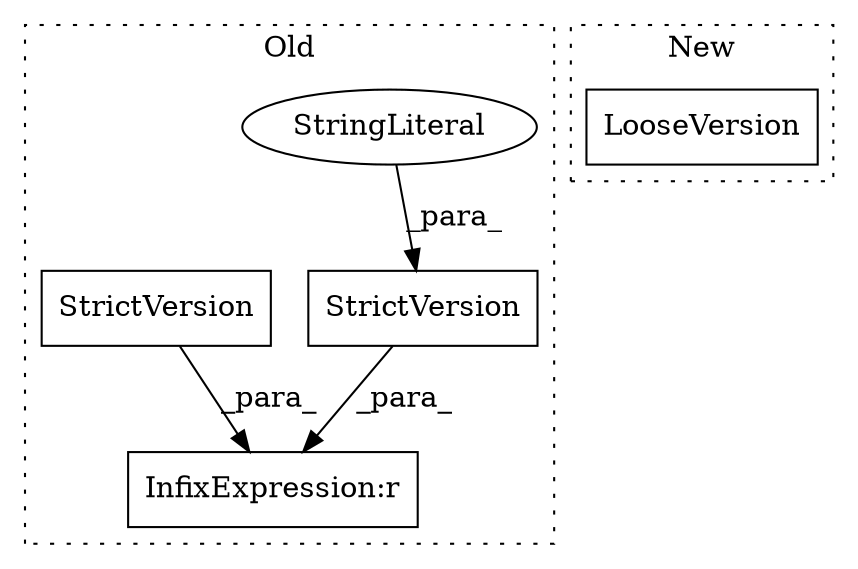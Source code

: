 digraph G {
subgraph cluster0 {
1 [label="StrictVersion" a="32" s="385,405" l="14,1" shape="box"];
3 [label="StringLiteral" a="45" s="399" l="6" shape="ellipse"];
4 [label="InfixExpression:r" a="27" s="429" l="4" shape="box"];
5 [label="StrictVersion" a="32" s="317,361" l="14,1" shape="box"];
label = "Old";
style="dotted";
}
subgraph cluster1 {
2 [label="LooseVersion" a="32" s="282,312" l="13,1" shape="box"];
label = "New";
style="dotted";
}
1 -> 4 [label="_para_"];
3 -> 1 [label="_para_"];
5 -> 4 [label="_para_"];
}